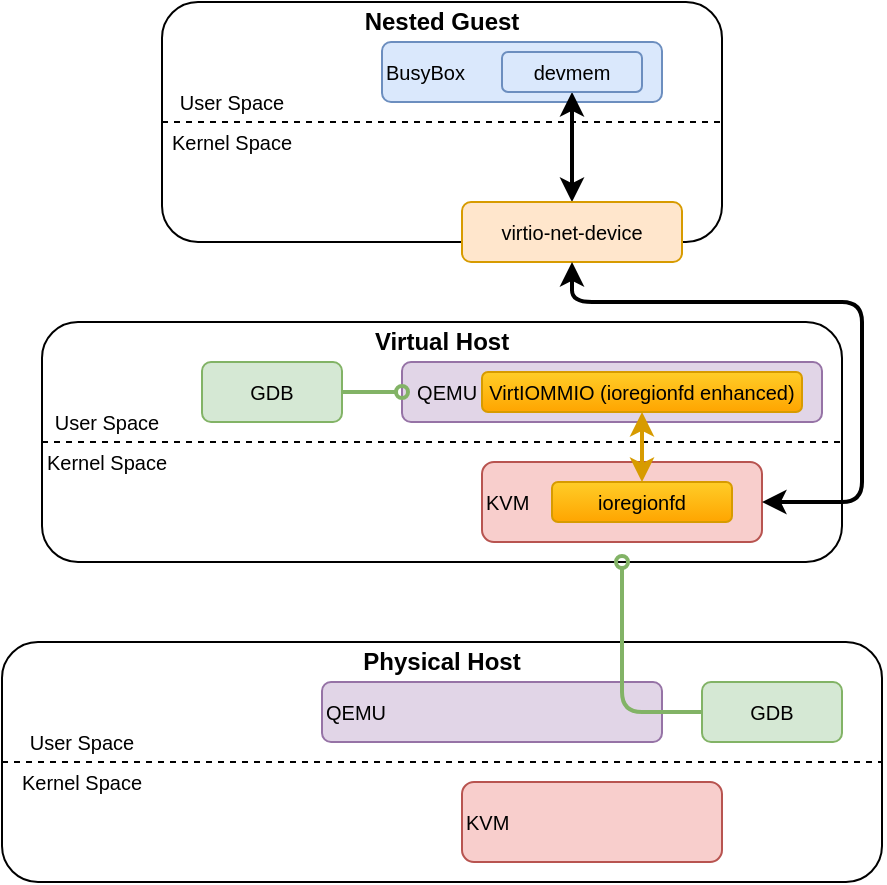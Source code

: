<mxfile version="20.2.7" type="github">
  <diagram id="a-QX8mBSMtBPi-ePR0x0" name="Page-1">
    <mxGraphModel dx="331" dy="184" grid="1" gridSize="10" guides="1" tooltips="1" connect="1" arrows="1" fold="1" page="1" pageScale="1" pageWidth="500" pageHeight="500" math="0" shadow="0">
      <root>
        <mxCell id="0" />
        <mxCell id="1" parent="0" />
        <mxCell id="VQPmKQ6DlBFONKVE424w-1" value="&lt;div&gt;&lt;br&gt;&lt;/div&gt;&lt;div&gt;&lt;br&gt;&lt;/div&gt;&lt;div&gt;&lt;br&gt;&lt;/div&gt;&lt;div align=&quot;left&quot;&gt;&lt;br&gt;&lt;/div&gt;&lt;div align=&quot;left&quot;&gt;&lt;br&gt;&lt;/div&gt;&lt;div&gt;&lt;br&gt;&lt;/div&gt;&lt;div&gt;&lt;br&gt;&lt;/div&gt;&lt;div&gt;&lt;br&gt;&lt;/div&gt;" style="rounded=1;whiteSpace=wrap;html=1;" vertex="1" parent="1">
          <mxGeometry x="30" y="350" width="440" height="120" as="geometry" />
        </mxCell>
        <mxCell id="VQPmKQ6DlBFONKVE424w-4" value="" style="endArrow=none;dashed=1;html=1;rounded=0;entryX=1;entryY=0.5;entryDx=0;entryDy=0;exitX=0;exitY=0.5;exitDx=0;exitDy=0;" edge="1" parent="1" source="VQPmKQ6DlBFONKVE424w-1" target="VQPmKQ6DlBFONKVE424w-1">
          <mxGeometry width="50" height="50" relative="1" as="geometry">
            <mxPoint x="270" y="270" as="sourcePoint" />
            <mxPoint x="320" y="220" as="targetPoint" />
          </mxGeometry>
        </mxCell>
        <mxCell id="VQPmKQ6DlBFONKVE424w-8" value="Physical Host" style="text;html=1;strokeColor=none;fillColor=none;align=center;verticalAlign=middle;whiteSpace=wrap;rounded=0;fontStyle=1" vertex="1" parent="1">
          <mxGeometry x="30" y="350" width="440" height="20" as="geometry" />
        </mxCell>
        <mxCell id="VQPmKQ6DlBFONKVE424w-9" value="&lt;font style=&quot;font-size: 10px;&quot;&gt;User Space&lt;/font&gt;" style="text;html=1;strokeColor=none;fillColor=none;align=center;verticalAlign=middle;whiteSpace=wrap;rounded=0;" vertex="1" parent="1">
          <mxGeometry x="30" y="390" width="80" height="20" as="geometry" />
        </mxCell>
        <mxCell id="VQPmKQ6DlBFONKVE424w-10" value="&lt;font style=&quot;font-size: 10px;&quot;&gt;Kernel Space&lt;/font&gt;" style="text;html=1;strokeColor=none;fillColor=none;align=center;verticalAlign=middle;whiteSpace=wrap;rounded=0;" vertex="1" parent="1">
          <mxGeometry x="30" y="410" width="80" height="20" as="geometry" />
        </mxCell>
        <mxCell id="VQPmKQ6DlBFONKVE424w-29" value="&lt;div align=&quot;left&quot;&gt;KVM&lt;/div&gt;" style="rounded=1;whiteSpace=wrap;html=1;fontSize=10;align=left;fillColor=#f8cecc;strokeColor=#b85450;" vertex="1" parent="1">
          <mxGeometry x="260" y="420" width="130" height="40" as="geometry" />
        </mxCell>
        <mxCell id="VQPmKQ6DlBFONKVE424w-30" value="&lt;div align=&quot;left&quot;&gt;QEMU&lt;/div&gt;" style="rounded=1;whiteSpace=wrap;html=1;fontSize=10;align=left;fillColor=#e1d5e7;strokeColor=#9673a6;" vertex="1" parent="1">
          <mxGeometry x="190" y="370" width="170" height="30" as="geometry" />
        </mxCell>
        <mxCell id="VQPmKQ6DlBFONKVE424w-31" value="GDB" style="rounded=1;whiteSpace=wrap;html=1;fontSize=10;fillColor=#d5e8d4;strokeColor=#82b366;" vertex="1" parent="1">
          <mxGeometry x="380" y="370" width="70" height="30" as="geometry" />
        </mxCell>
        <mxCell id="VQPmKQ6DlBFONKVE424w-13" value="&lt;div&gt;&lt;br&gt;&lt;/div&gt;&lt;div&gt;&lt;br&gt;&lt;/div&gt;&lt;div&gt;&lt;br&gt;&lt;/div&gt;&lt;div align=&quot;left&quot;&gt;&lt;br&gt;&lt;/div&gt;&lt;div align=&quot;left&quot;&gt;&lt;br&gt;&lt;/div&gt;&lt;div&gt;&lt;br&gt;&lt;/div&gt;&lt;div&gt;&lt;br&gt;&lt;/div&gt;&lt;div&gt;&lt;br&gt;&lt;/div&gt;" style="rounded=1;whiteSpace=wrap;html=1;" vertex="1" parent="1">
          <mxGeometry x="50" y="190" width="400" height="120" as="geometry" />
        </mxCell>
        <mxCell id="VQPmKQ6DlBFONKVE424w-14" value="" style="endArrow=none;dashed=1;html=1;rounded=0;entryX=1;entryY=0.5;entryDx=0;entryDy=0;exitX=0;exitY=0.5;exitDx=0;exitDy=0;" edge="1" parent="1" source="VQPmKQ6DlBFONKVE424w-13" target="VQPmKQ6DlBFONKVE424w-13">
          <mxGeometry width="50" height="50" relative="1" as="geometry">
            <mxPoint x="246.364" y="110" as="sourcePoint" />
            <mxPoint x="287.273" y="60" as="targetPoint" />
          </mxGeometry>
        </mxCell>
        <mxCell id="VQPmKQ6DlBFONKVE424w-15" value="Virtual Host" style="text;html=1;strokeColor=none;fillColor=none;align=center;verticalAlign=middle;whiteSpace=wrap;rounded=0;fontStyle=1" vertex="1" parent="1">
          <mxGeometry x="50" y="190" width="400" height="20" as="geometry" />
        </mxCell>
        <mxCell id="VQPmKQ6DlBFONKVE424w-16" value="&lt;font style=&quot;font-size: 10px;&quot;&gt;User Space&lt;/font&gt;" style="text;html=1;strokeColor=none;fillColor=none;align=center;verticalAlign=middle;whiteSpace=wrap;rounded=0;" vertex="1" parent="1">
          <mxGeometry x="50" y="230" width="65.455" height="20" as="geometry" />
        </mxCell>
        <mxCell id="VQPmKQ6DlBFONKVE424w-17" value="&lt;font style=&quot;font-size: 10px;&quot;&gt;Kernel Space&lt;/font&gt;" style="text;html=1;strokeColor=none;fillColor=none;align=center;verticalAlign=middle;whiteSpace=wrap;rounded=0;" vertex="1" parent="1">
          <mxGeometry x="50" y="250" width="65.455" height="20" as="geometry" />
        </mxCell>
        <mxCell id="VQPmKQ6DlBFONKVE424w-24" value="&lt;div align=&quot;left&quot;&gt;KVM&lt;/div&gt;" style="rounded=1;whiteSpace=wrap;html=1;fontSize=10;align=left;fillColor=#f8cecc;strokeColor=#b85450;" vertex="1" parent="1">
          <mxGeometry x="270" y="260" width="140" height="40" as="geometry" />
        </mxCell>
        <mxCell id="VQPmKQ6DlBFONKVE424w-25" value="ioregionfd" style="rounded=1;whiteSpace=wrap;html=1;fontSize=10;fillColor=#ffcd28;strokeColor=#d79b00;gradientColor=#ffa500;" vertex="1" parent="1">
          <mxGeometry x="305" y="270" width="90" height="20" as="geometry" />
        </mxCell>
        <mxCell id="VQPmKQ6DlBFONKVE424w-26" value="&lt;div align=&quot;left&quot;&gt;&amp;nbsp; QEMU&lt;/div&gt;" style="rounded=1;whiteSpace=wrap;html=1;fontSize=10;align=left;fillColor=#e1d5e7;strokeColor=#9673a6;" vertex="1" parent="1">
          <mxGeometry x="230" y="210" width="210" height="30" as="geometry" />
        </mxCell>
        <mxCell id="VQPmKQ6DlBFONKVE424w-27" value="VirtIOMMIO (ioregionfd enhanced)" style="rounded=1;whiteSpace=wrap;html=1;fontSize=10;fillColor=#ffcd28;strokeColor=#d79b00;gradientColor=#ffa500;" vertex="1" parent="1">
          <mxGeometry x="270" y="215" width="160" height="20" as="geometry" />
        </mxCell>
        <mxCell id="VQPmKQ6DlBFONKVE424w-56" style="edgeStyle=orthogonalEdgeStyle;rounded=0;orthogonalLoop=1;jettySize=auto;html=1;entryX=0;entryY=0.5;entryDx=0;entryDy=0;fontSize=10;strokeWidth=2;endArrow=oval;endFill=0;fillColor=#d5e8d4;strokeColor=#82b366;" edge="1" parent="1" source="VQPmKQ6DlBFONKVE424w-28" target="VQPmKQ6DlBFONKVE424w-26">
          <mxGeometry relative="1" as="geometry" />
        </mxCell>
        <mxCell id="VQPmKQ6DlBFONKVE424w-28" value="GDB" style="rounded=1;whiteSpace=wrap;html=1;fontSize=10;fillColor=#d5e8d4;strokeColor=#82b366;" vertex="1" parent="1">
          <mxGeometry x="130" y="210" width="70" height="30" as="geometry" />
        </mxCell>
        <mxCell id="VQPmKQ6DlBFONKVE424w-55" style="edgeStyle=orthogonalEdgeStyle;rounded=0;orthogonalLoop=1;jettySize=auto;html=1;fontSize=10;strokeWidth=2;startArrow=classic;startFill=1;entryX=0.5;entryY=1;entryDx=0;entryDy=0;fillColor=#ffcd28;strokeColor=#d79b00;gradientColor=#ffa500;" edge="1" parent="1" source="VQPmKQ6DlBFONKVE424w-25" target="VQPmKQ6DlBFONKVE424w-27">
          <mxGeometry relative="1" as="geometry">
            <Array as="points" />
          </mxGeometry>
        </mxCell>
        <mxCell id="VQPmKQ6DlBFONKVE424w-19" value="&lt;div&gt;&lt;br&gt;&lt;/div&gt;&lt;div&gt;&lt;br&gt;&lt;/div&gt;&lt;div&gt;&lt;br&gt;&lt;/div&gt;&lt;div align=&quot;left&quot;&gt;&lt;br&gt;&lt;/div&gt;&lt;div align=&quot;left&quot;&gt;&lt;br&gt;&lt;/div&gt;&lt;div&gt;&lt;br&gt;&lt;/div&gt;&lt;div&gt;&lt;br&gt;&lt;/div&gt;&lt;div&gt;&lt;br&gt;&lt;/div&gt;" style="rounded=1;whiteSpace=wrap;html=1;" vertex="1" parent="1">
          <mxGeometry x="110" y="30" width="280" height="120" as="geometry" />
        </mxCell>
        <mxCell id="VQPmKQ6DlBFONKVE424w-20" value="" style="endArrow=none;dashed=1;html=1;rounded=0;entryX=1;entryY=0.5;entryDx=0;entryDy=0;exitX=0;exitY=0.5;exitDx=0;exitDy=0;" edge="1" parent="1" source="VQPmKQ6DlBFONKVE424w-19" target="VQPmKQ6DlBFONKVE424w-19">
          <mxGeometry width="50" height="50" relative="1" as="geometry">
            <mxPoint x="262.727" y="-50" as="sourcePoint" />
            <mxPoint x="294.545" y="-100" as="targetPoint" />
          </mxGeometry>
        </mxCell>
        <mxCell id="VQPmKQ6DlBFONKVE424w-21" value="Nested Guest" style="text;html=1;strokeColor=none;fillColor=none;align=center;verticalAlign=middle;whiteSpace=wrap;rounded=0;fontStyle=1" vertex="1" parent="1">
          <mxGeometry x="110" y="30" width="280" height="20" as="geometry" />
        </mxCell>
        <mxCell id="VQPmKQ6DlBFONKVE424w-22" value="&lt;font style=&quot;font-size: 10px;&quot;&gt;User Space&lt;/font&gt;" style="text;html=1;strokeColor=none;fillColor=none;align=center;verticalAlign=middle;whiteSpace=wrap;rounded=0;" vertex="1" parent="1">
          <mxGeometry x="110" y="70" width="70" height="20" as="geometry" />
        </mxCell>
        <mxCell id="VQPmKQ6DlBFONKVE424w-23" value="&lt;font style=&quot;font-size: 10px;&quot;&gt;Kernel Space&lt;/font&gt;" style="text;html=1;strokeColor=none;fillColor=none;align=center;verticalAlign=middle;whiteSpace=wrap;rounded=0;" vertex="1" parent="1">
          <mxGeometry x="110" y="90" width="70" height="20" as="geometry" />
        </mxCell>
        <mxCell id="VQPmKQ6DlBFONKVE424w-51" value="BusyBox" style="rounded=1;whiteSpace=wrap;html=1;fontSize=10;align=left;fillColor=#dae8fc;strokeColor=#6c8ebf;" vertex="1" parent="1">
          <mxGeometry x="220" y="50" width="140" height="30" as="geometry" />
        </mxCell>
        <mxCell id="VQPmKQ6DlBFONKVE424w-53" style="edgeStyle=orthogonalEdgeStyle;rounded=0;orthogonalLoop=1;jettySize=auto;html=1;fontSize=10;strokeWidth=2;startArrow=classic;startFill=1;" edge="1" parent="1" source="VQPmKQ6DlBFONKVE424w-43" target="VQPmKQ6DlBFONKVE424w-52">
          <mxGeometry relative="1" as="geometry" />
        </mxCell>
        <mxCell id="VQPmKQ6DlBFONKVE424w-43" value="devmem" style="rounded=1;whiteSpace=wrap;html=1;fontSize=10;fillColor=#dae8fc;strokeColor=#6c8ebf;" vertex="1" parent="1">
          <mxGeometry x="280" y="55" width="70" height="20" as="geometry" />
        </mxCell>
        <mxCell id="VQPmKQ6DlBFONKVE424w-52" value="virtio-net-device" style="rounded=1;whiteSpace=wrap;html=1;fontSize=10;fillColor=#ffe6cc;strokeColor=#d79b00;" vertex="1" parent="1">
          <mxGeometry x="260" y="130" width="110" height="30" as="geometry" />
        </mxCell>
        <mxCell id="VQPmKQ6DlBFONKVE424w-57" style="edgeStyle=orthogonalEdgeStyle;rounded=1;orthogonalLoop=1;jettySize=auto;html=1;fontSize=10;strokeWidth=2;endArrow=oval;endFill=0;fillColor=#d5e8d4;strokeColor=#82b366;" edge="1" parent="1" source="VQPmKQ6DlBFONKVE424w-31">
          <mxGeometry relative="1" as="geometry">
            <mxPoint x="340" y="310" as="targetPoint" />
            <Array as="points">
              <mxPoint x="340" y="385" />
              <mxPoint x="340" y="310" />
            </Array>
          </mxGeometry>
        </mxCell>
        <mxCell id="VQPmKQ6DlBFONKVE424w-54" style="edgeStyle=orthogonalEdgeStyle;rounded=1;orthogonalLoop=1;jettySize=auto;html=1;fontSize=10;strokeWidth=2;startArrow=classic;startFill=1;entryX=1;entryY=0.5;entryDx=0;entryDy=0;" edge="1" parent="1" source="VQPmKQ6DlBFONKVE424w-52" target="VQPmKQ6DlBFONKVE424w-24">
          <mxGeometry relative="1" as="geometry">
            <mxPoint x="400" y="280" as="targetPoint" />
            <Array as="points">
              <mxPoint x="315" y="180" />
              <mxPoint x="460" y="180" />
              <mxPoint x="460" y="280" />
            </Array>
          </mxGeometry>
        </mxCell>
      </root>
    </mxGraphModel>
  </diagram>
</mxfile>
